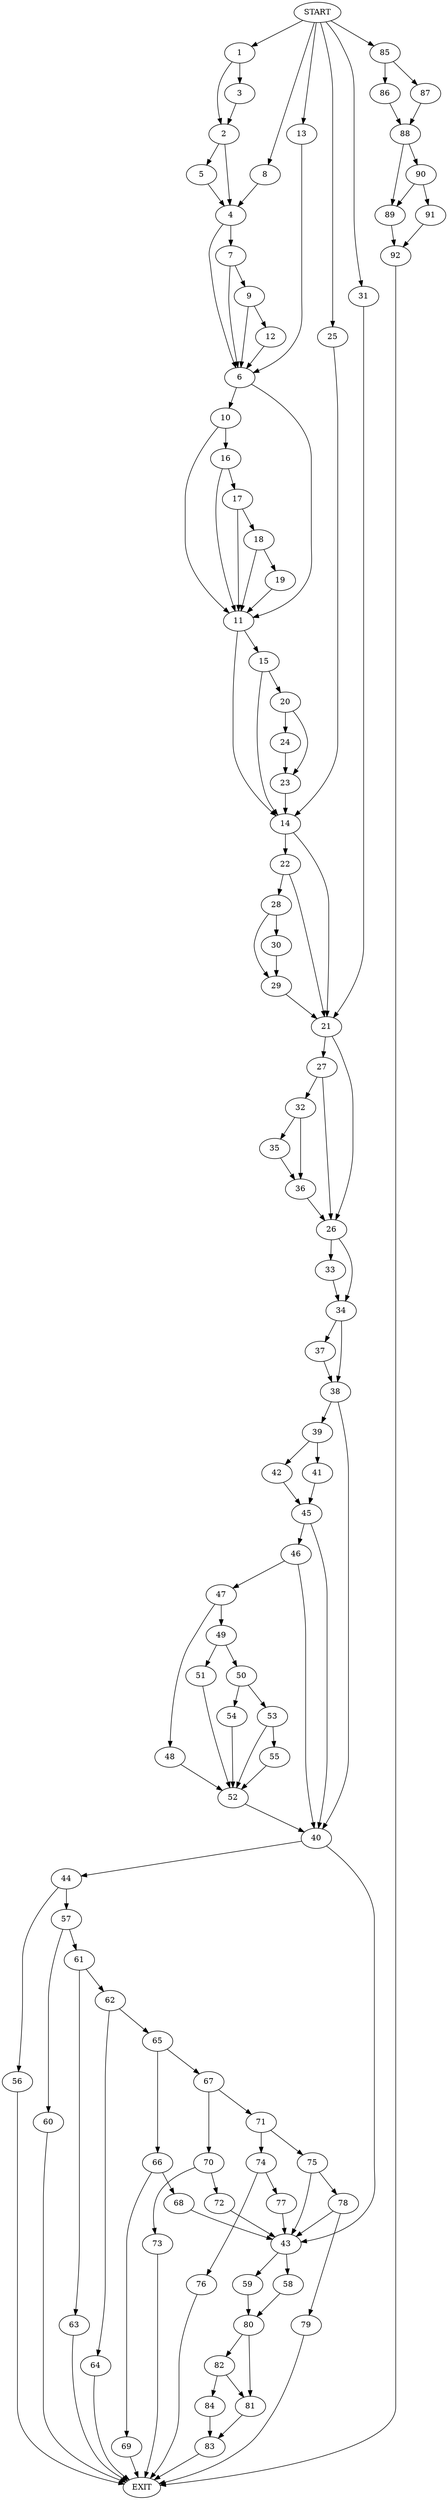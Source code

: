 digraph {
0 [label="START"]
93 [label="EXIT"]
0 -> 1
1 -> 2
1 -> 3
3 -> 2
2 -> 4
2 -> 5
5 -> 4
4 -> 6
4 -> 7
0 -> 8
8 -> 4
7 -> 6
7 -> 9
6 -> 10
6 -> 11
9 -> 12
9 -> 6
12 -> 6
0 -> 13
13 -> 6
11 -> 14
11 -> 15
10 -> 16
10 -> 11
16 -> 17
16 -> 11
17 -> 18
17 -> 11
18 -> 19
18 -> 11
19 -> 11
15 -> 20
15 -> 14
14 -> 21
14 -> 22
20 -> 23
20 -> 24
23 -> 14
24 -> 23
0 -> 25
25 -> 14
21 -> 26
21 -> 27
22 -> 21
22 -> 28
28 -> 29
28 -> 30
30 -> 29
29 -> 21
0 -> 31
31 -> 21
27 -> 32
27 -> 26
26 -> 33
26 -> 34
32 -> 35
32 -> 36
35 -> 36
36 -> 26
34 -> 37
34 -> 38
33 -> 34
38 -> 39
38 -> 40
37 -> 38
39 -> 41
39 -> 42
40 -> 43
40 -> 44
41 -> 45
42 -> 45
45 -> 40
45 -> 46
46 -> 40
46 -> 47
47 -> 48
47 -> 49
49 -> 50
49 -> 51
48 -> 52
52 -> 40
50 -> 53
50 -> 54
51 -> 52
54 -> 52
53 -> 52
53 -> 55
55 -> 52
44 -> 56
44 -> 57
43 -> 58
43 -> 59
56 -> 93
57 -> 60
57 -> 61
61 -> 62
61 -> 63
60 -> 93
62 -> 64
62 -> 65
63 -> 93
64 -> 93
65 -> 66
65 -> 67
66 -> 68
66 -> 69
67 -> 70
67 -> 71
68 -> 43
69 -> 93
70 -> 72
70 -> 73
71 -> 74
71 -> 75
72 -> 43
73 -> 93
74 -> 76
74 -> 77
75 -> 43
75 -> 78
77 -> 43
76 -> 93
78 -> 43
78 -> 79
79 -> 93
59 -> 80
58 -> 80
80 -> 81
80 -> 82
81 -> 83
82 -> 84
82 -> 81
84 -> 83
83 -> 93
0 -> 85
85 -> 86
85 -> 87
86 -> 88
87 -> 88
88 -> 89
88 -> 90
90 -> 89
90 -> 91
89 -> 92
91 -> 92
92 -> 93
}
